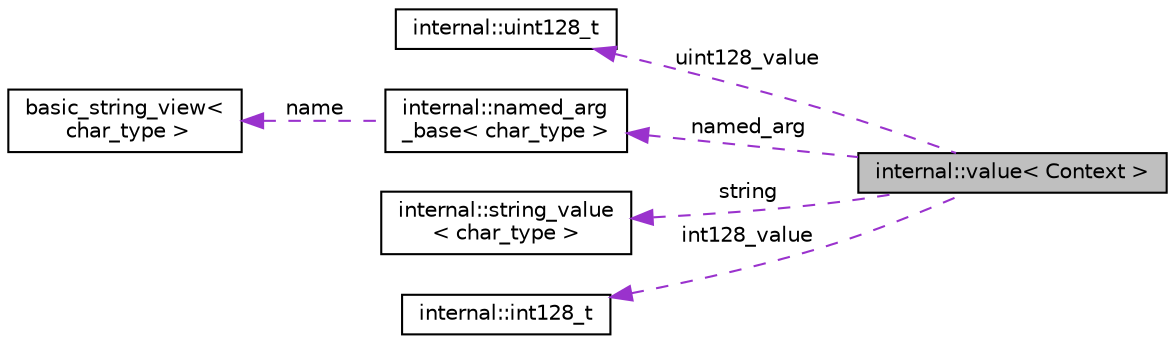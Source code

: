 digraph "internal::value&lt; Context &gt;"
{
  edge [fontname="Helvetica",fontsize="10",labelfontname="Helvetica",labelfontsize="10"];
  node [fontname="Helvetica",fontsize="10",shape=record];
  rankdir="LR";
  Node1 [label="internal::value\< Context \>",height=0.2,width=0.4,color="black", fillcolor="grey75", style="filled", fontcolor="black"];
  Node2 -> Node1 [dir="back",color="darkorchid3",fontsize="10",style="dashed",label=" uint128_value" ,fontname="Helvetica"];
  Node2 [label="internal::uint128_t",height=0.2,width=0.4,color="black", fillcolor="white", style="filled",URL="$structinternal_1_1uint128__t.html"];
  Node3 -> Node1 [dir="back",color="darkorchid3",fontsize="10",style="dashed",label=" named_arg" ,fontname="Helvetica"];
  Node3 [label="internal::named_arg\l_base\< char_type \>",height=0.2,width=0.4,color="black", fillcolor="white", style="filled",URL="$structinternal_1_1named__arg__base.html"];
  Node4 -> Node3 [dir="back",color="darkorchid3",fontsize="10",style="dashed",label=" name" ,fontname="Helvetica"];
  Node4 [label="basic_string_view\<\l char_type \>",height=0.2,width=0.4,color="black", fillcolor="white", style="filled",URL="$classbasic__string__view.html"];
  Node5 -> Node1 [dir="back",color="darkorchid3",fontsize="10",style="dashed",label=" string" ,fontname="Helvetica"];
  Node5 [label="internal::string_value\l\< char_type \>",height=0.2,width=0.4,color="black", fillcolor="white", style="filled",URL="$structinternal_1_1string__value.html"];
  Node6 -> Node1 [dir="back",color="darkorchid3",fontsize="10",style="dashed",label=" int128_value" ,fontname="Helvetica"];
  Node6 [label="internal::int128_t",height=0.2,width=0.4,color="black", fillcolor="white", style="filled",URL="$structinternal_1_1int128__t.html"];
}
